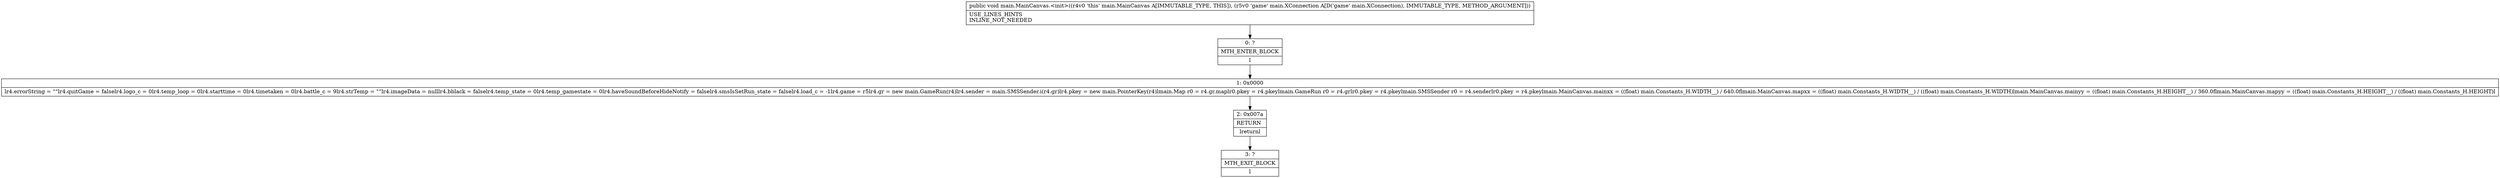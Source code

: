 digraph "CFG formain.MainCanvas.\<init\>(Lmain\/XConnection;)V" {
Node_0 [shape=record,label="{0\:\ ?|MTH_ENTER_BLOCK\l|l}"];
Node_1 [shape=record,label="{1\:\ 0x0000|lr4.errorString = \"\"lr4.quitGame = falselr4.logo_c = 0lr4.temp_loop = 0lr4.starttime = 0lr4.timetaken = 0lr4.battle_c = 9lr4.strTemp = \"\"lr4.imageData = nulllr4.bblack = falselr4.temp_state = 0lr4.temp_gamestate = 0lr4.haveSoundBeforeHideNotify = falselr4.smsIsSetRun_state = falselr4.load_c = \-1lr4.game = r5lr4.gr = new main.GameRun(r4)lr4.sender = main.SMSSender.i(r4.gr)lr4.pkey = new main.PointerKey(r4)lmain.Map r0 = r4.gr.maplr0.pkey = r4.pkeylmain.GameRun r0 = r4.grlr0.pkey = r4.pkeylmain.SMSSender r0 = r4.senderlr0.pkey = r4.pkeylmain.MainCanvas.mainxx = ((float) main.Constants_H.WIDTH__) \/ 640.0flmain.MainCanvas.mapxx = ((float) main.Constants_H.WIDTH__) \/ ((float) main.Constants_H.WIDTH)lmain.MainCanvas.mainyy = ((float) main.Constants_H.HEIGHT__) \/ 360.0flmain.MainCanvas.mapyy = ((float) main.Constants_H.HEIGHT__) \/ ((float) main.Constants_H.HEIGHT)l}"];
Node_2 [shape=record,label="{2\:\ 0x007a|RETURN\l|lreturnl}"];
Node_3 [shape=record,label="{3\:\ ?|MTH_EXIT_BLOCK\l|l}"];
MethodNode[shape=record,label="{public void main.MainCanvas.\<init\>((r4v0 'this' main.MainCanvas A[IMMUTABLE_TYPE, THIS]), (r5v0 'game' main.XConnection A[D('game' main.XConnection), IMMUTABLE_TYPE, METHOD_ARGUMENT]))  | USE_LINES_HINTS\lINLINE_NOT_NEEDED\l}"];
MethodNode -> Node_0;
Node_0 -> Node_1;
Node_1 -> Node_2;
Node_2 -> Node_3;
}

